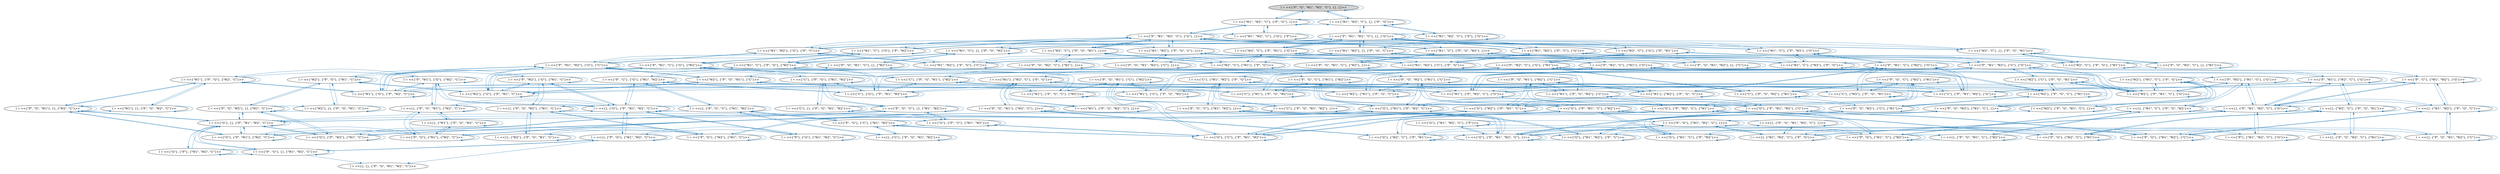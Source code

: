 strict digraph DiskGraph {
edge [colorscheme="paired12"]
nodesep=0.35;
subgraph cluster_graph {
color="white";
-5385626661336082781 [label="l = <<{\"F\", \"G\", \"W1\", \"W2\", \"C\"}, {}, {}>>",style = filled]
-5385626661336082781 -> -5385626661336082781 [label="",color="2",fontcolor="2"];
-5385626661336082781 -> -5385626661336082781 [label="",color="2",fontcolor="2"];
-5385626661336082781 -> -5385626661336082781 [label="",color="2",fontcolor="2"];
-5385626661336082781 -> -5385626661336082781 [label="",color="2",fontcolor="2"];
-5385626661336082781 -> -5385626661336082781 [label="",color="2",fontcolor="2"];
-5385626661336082781 -> -9152650889860519114 [label="",color="2",fontcolor="2"];
-9152650889860519114 [label="l = <<{\"W1\", \"W2\", \"C\"}, {\"F\", \"G\"}, {}>>"];
-9152650889860519114 -> -8034480350922305159 [label="",color="2",fontcolor="2"];
-8034480350922305159 [label="l = <<{\"F\", \"W1\", \"W2\", \"C\"}, {\"G\"}, {}>>"];
-5385626661336082781 -> 7153883400070142385 [label="",color="2",fontcolor="2"];
7153883400070142385 [label="l = <<{\"W1\", \"W2\", \"C\"}, {}, {\"F\", \"G\"}>>"];
-9152650889860519114 -> -5385626661336082781 [label="",color="2",fontcolor="2"];
-8034480350922305159 -> -8034480350922305159 [label="",color="2",fontcolor="2"];
-9152650889860519114 -> -9152650889860519114 [label="",color="2",fontcolor="2"];
7153883400070142385 -> -3858058749333642226 [label="",color="2",fontcolor="2"];
-3858058749333642226 [label="l = <<{\"F\", \"W1\", \"W2\", \"C\"}, {}, {\"G\"}>>"];
-9152650889860519114 -> -9152650889860519114 [label="",color="2",fontcolor="2"];
-8034480350922305159 -> -8034480350922305159 [label="",color="2",fontcolor="2"];
-9152650889860519114 -> -5184661374426285260 [label="",color="2",fontcolor="2"];
-5184661374426285260 [label="l = <<{\"W1\", \"W2\", \"C\"}, {\"G\"}, {\"F\"}>>"];
-8034480350922305159 -> -8034480350922305159 [label="",color="2",fontcolor="2"];
7153883400070142385 -> -5385626661336082781 [label="",color="2",fontcolor="2"];
-3858058749333642226 -> -3858058749333642226 [label="",color="2",fontcolor="2"];
-8034480350922305159 -> -8034480350922305159 [label="",color="2",fontcolor="2"];
-5184661374426285260 -> -8034480350922305159 [label="",color="2",fontcolor="2"];
7153883400070142385 -> 2787073777447622678 [label="",color="2",fontcolor="2"];
2787073777447622678 [label="l = <<{\"W1\", \"W2\", \"C\"}, {\"F\"}, {\"G\"}>>"];
-3858058749333642226 -> -3858058749333642226 [label="",color="2",fontcolor="2"];
-8034480350922305159 -> -9152650889860519114 [label="",color="2",fontcolor="2"];
-9152650889860519114 -> 7153883400070142385 [label="",color="2",fontcolor="2"];
-5184661374426285260 -> -9152650889860519114 [label="",color="2",fontcolor="2"];
-3858058749333642226 -> -3858058749333642226 [label="",color="2",fontcolor="2"];
7153883400070142385 -> -9152650889860519114 [label="",color="2",fontcolor="2"];
-8034480350922305159 -> -2342470767236070534 [label="",color="2",fontcolor="2"];
-2342470767236070534 [label="l = <<{\"W2\", \"C\"}, {\"F\", \"G\", \"W1\"}, {}>>"];
2787073777447622678 -> -3858058749333642226 [label="",color="2",fontcolor="2"];
-3858058749333642226 -> -3858058749333642226 [label="",color="2",fontcolor="2"];
7153883400070142385 -> 7153883400070142385 [label="",color="2",fontcolor="2"];
-3858058749333642226 -> 2787073777447622678 [label="",color="2",fontcolor="2"];
-5184661374426285260 -> -5184661374426285260 [label="",color="2",fontcolor="2"];
2787073777447622678 -> 2787073777447622678 [label="",color="2",fontcolor="2"];
7153883400070142385 -> 7153883400070142385 [label="",color="2",fontcolor="2"];
-8034480350922305159 -> -5555289906948296559 [label="",color="2",fontcolor="2"];
-5555289906948296559 [label="l = <<{\"W1\", \"C\"}, {\"F\", \"G\", \"W2\"}, {}>>"];
-3858058749333642226 -> 3355010881606583726 [label="",color="2",fontcolor="2"];
3355010881606583726 [label="l = <<{\"W2\", \"C\"}, {\"F\", \"W1\"}, {\"G\"}>>"];
-2342470767236070534 -> 4771034972416006624 [label="",color="2",fontcolor="2"];
4771034972416006624 [label="l = <<{\"F\", \"G\", \"W2\", \"C\"}, {\"W1\"}, {}>>"];
2787073777447622678 -> 7153883400070142385 [label="",color="2",fontcolor="2"];
-8034480350922305159 -> 7103004563748202894 [label="",color="2",fontcolor="2"];
7103004563748202894 [label="l = <<{\"W1\", \"W2\"}, {\"F\", \"G\", \"C\"}, {}>>"];
-2342470767236070534 -> -8034480350922305159 [label="",color="2",fontcolor="2"];
3355010881606583726 -> -559482310834767224 [label="",color="2",fontcolor="2"];
-559482310834767224 [label="l = <<{\"F\", \"W2\", \"C\"}, {\"W1\"}, {\"G\"}>>"];
-5555289906948296559 -> 1224186380817281229 [label="",color="2",fontcolor="2"];
1224186380817281229 [label="l = <<{\"F\", \"G\", \"W1\", \"C\"}, {\"W2\"}, {}>>"];
-3858058749333642226 -> -578593082519352648 [label="",color="2",fontcolor="2"];
-578593082519352648 [label="l = <<{\"W1\", \"C\"}, {\"F\", \"W2\"}, {\"G\"}>>"];
3355010881606583726 -> -3858058749333642226 [label="",color="2",fontcolor="2"];
7103004563748202894 -> -7684091751045156588 [label="",color="2",fontcolor="2"];
-7684091751045156588 [label="l = <<{\"F\", \"G\", \"W1\", \"W2\"}, {\"C\"}, {}>>"];
4771034972416006624 -> 4771034972416006624 [label="",color="2",fontcolor="2"];
-2342470767236070534 -> -2342470767236070534 [label="",color="2",fontcolor="2"];
-8034480350922305159 -> -5184661374426285260 [label="",color="2",fontcolor="2"];
-2342470767236070534 -> -2342470767236070534 [label="",color="2",fontcolor="2"];
7103004563748202894 -> -8034480350922305159 [label="",color="2",fontcolor="2"];
4771034972416006624 -> 4771034972416006624 [label="",color="2",fontcolor="2"];
-2342470767236070534 -> -2342470767236070534 [label="",color="2",fontcolor="2"];
-5555289906948296559 -> -8034480350922305159 [label="",color="2",fontcolor="2"];
3355010881606583726 -> 3355010881606583726 [label="",color="2",fontcolor="2"];
-5555289906948296559 -> -5555289906948296559 [label="",color="2",fontcolor="2"];
-3858058749333642226 -> 875239623493726515 [label="",color="2",fontcolor="2"];
875239623493726515 [label="l = <<{\"W1\", \"W2\"}, {\"F\", \"C\"}, {\"G\"}>>"];
-559482310834767224 -> -559482310834767224 [label="",color="2",fontcolor="2"];
-5555289906948296559 -> -5555289906948296559 [label="",color="2",fontcolor="2"];
-2342470767236070534 -> 7332782480367764936 [label="",color="2",fontcolor="2"];
7332782480367764936 [label="l = <<{\"W2\", \"C\"}, {\"W1\"}, {\"F\", \"G\"}>>"];
-5555289906948296559 -> -5555289906948296559 [label="",color="2",fontcolor="2"];
7103004563748202894 -> 7103004563748202894 [label="",color="2",fontcolor="2"];
4771034972416006624 -> 4771034972416006624 [label="",color="2",fontcolor="2"];
-2342470767236070534 -> -239753469836568831 [label="",color="2",fontcolor="2"];
-8034480350922305159 -> -239753469836568831 [label="",color="2",fontcolor="2"];
-239753469836568831 [label="l = <<{\"W2\", \"C\"}, {\"G\"}, {\"F\", \"W1\"}>>"];
-578593082519352648 -> -155900961709765561 [label="",color="2",fontcolor="2"];
-155900961709765561 [label="l = <<{\"F\", \"W1\", \"C\"}, {\"W2\"}, {\"G\"}>>"];
4771034972416006624 -> 4771034972416006624 [label="",color="2",fontcolor="2"];
7103004563748202894 -> 7103004563748202894 [label="",color="2",fontcolor="2"];
-578593082519352648 -> -3858058749333642226 [label="",color="2",fontcolor="2"];
-5555289906948296559 -> 8953868894603318561 [label="",color="2",fontcolor="2"];
8953868894603318561 [label="l = <<{\"W1\", \"C\"}, {\"W2\"}, {\"F\", \"G\"}>>"];
-3858058749333642226 -> 7153883400070142385 [label="",color="2",fontcolor="2"];
-559482310834767224 -> -559482310834767224 [label="",color="2",fontcolor="2"];
3355010881606583726 -> 3355010881606583726 [label="",color="2",fontcolor="2"];
-3858058749333642226 -> -3976039639783381083 [label="",color="2",fontcolor="2"];
-3976039639783381083 [label="l = <<{\"W2\", \"C\"}, {}, {\"F\", \"G\", \"W1\"}>>"];
-5555289906948296559 -> -6740179715773792794 [label="",color="2",fontcolor="2"];
-559482310834767224 -> -559482310834767224 [label="",color="2",fontcolor="2"];
-578593082519352648 -> -578593082519352648 [label="",color="2",fontcolor="2"];
7103004563748202894 -> 7103004563748202894 [label="",color="2",fontcolor="2"];
4771034972416006624 -> -2342470767236070534 [label="",color="2",fontcolor="2"];
1224186380817281229 -> 1224186380817281229 [label="",color="2",fontcolor="2"];
-8034480350922305159 -> -6740179715773792794 [label="",color="2",fontcolor="2"];
-6740179715773792794 [label="l = <<{\"W1\", \"C\"}, {\"G\"}, {\"F\", \"W2\"}>>"];
7103004563748202894 -> 8173691367044492606 [label="",color="2",fontcolor="2"];
8173691367044492606 [label="l = <<{\"W1\", \"W2\"}, {\"C\"}, {\"F\", \"G\"}>>"];
-578593082519352648 -> -578593082519352648 [label="",color="2",fontcolor="2"];
-559482310834767224 -> 3355010881606583726 [label="",color="2",fontcolor="2"];
-3858058749333642226 -> -7635731962712437438 [label="",color="2",fontcolor="2"];
-7635731962712437438 [label="l = <<{\"W1\", \"C\"}, {}, {\"F\", \"G\", \"W2\"}>>"];
3355010881606583726 -> 7332782480367764936 [label="",color="2",fontcolor="2"];
-578593082519352648 -> 8953868894603318561 [label="",color="2",fontcolor="2"];
-559482310834767224 -> 4240563716579511773 [label="",color="2",fontcolor="2"];
4240563716579511773 [label="l = <<{\"C\"}, {\"F\", \"W1\", \"W2\"}, {\"G\"}>>"];
7103004563748202894 -> -8812342332989011242 [label="",color="2",fontcolor="2"];
-3858058749333642226 -> 9101521858831299688 [label="",color="2",fontcolor="2"];
9101521858831299688 [label="l = <<{\"W1\", \"W2\"}, {}, {\"F\", \"G\", \"C\"}>>"];
-8034480350922305159 -> -8812342332989011242 [label="",color="2",fontcolor="2"];
-8812342332989011242 [label="l = <<{\"W1\", \"W2\"}, {\"G\"}, {\"F\", \"C\"}>>"];
1224186380817281229 -> 1224186380817281229 [label="",color="2",fontcolor="2"];
4771034972416006624 -> 7332782480367764936 [label="",color="2",fontcolor="2"];
-559482310834767224 -> -8417847268695658540 [label="",color="2",fontcolor="2"];
-8417847268695658540 [label="l = <<{\"W2\"}, {\"F\", \"W1\", \"C\"}, {\"G\"}>>"];
875239623493726515 -> 8240154058620237068 [label="",color="2",fontcolor="2"];
8240154058620237068 [label="l = <<{\"F\", \"W1\", \"W2\"}, {\"C\"}, {\"G\"}>>"];
-7684091751045156588 -> -7684091751045156588 [label="",color="2",fontcolor="2"];
-578593082519352648 -> -7635731962712437438 [label="",color="2",fontcolor="2"];
3355010881606583726 -> -3976039639783381083 [label="",color="2",fontcolor="2"];
875239623493726515 -> -3858058749333642226 [label="",color="2",fontcolor="2"];
-155900961709765561 -> -155900961709765561 [label="",color="2",fontcolor="2"];
-239753469836568831 -> -1206087676341443280 [label="",color="2",fontcolor="2"];
-1206087676341443280 [label="l = <<{\"F\", \"W2\", \"C\"}, {\"G\"}, {\"W1\"}>>"];
8953868894603318561 -> -155900961709765561 [label="",color="2",fontcolor="2"];
-559482310834767224 -> 7332782480367764936 [label="",color="2",fontcolor="2"];
-239753469836568831 -> -8034480350922305159 [label="",color="2",fontcolor="2"];
-7684091751045156588 -> -7684091751045156588 [label="",color="2",fontcolor="2"];
1224186380817281229 -> 1224186380817281229 [label="",color="2",fontcolor="2"];
7332782480367764936 -> -559482310834767224 [label="",color="2",fontcolor="2"];
-239753469836568831 -> 4174881884898990614 [label="",color="2",fontcolor="2"];
4174881884898990614 [label="l = <<{\"W2\", \"C\"}, {\"F\", \"G\"}, {\"W1\"}>>"];
-559482310834767224 -> -6605988434660670012 [label="",color="2",fontcolor="2"];
-6605988434660670012 [label="l = <<{\"C\"}, {\"W1\"}, {\"F\", \"G\", \"W2\"}>>"];
-155900961709765561 -> -155900961709765561 [label="",color="2",fontcolor="2"];
875239623493726515 -> 875239623493726515 [label="",color="2",fontcolor="2"];
-155900961709765561 -> -155900961709765561 [label="",color="2",fontcolor="2"];
-559482310834767224 -> 4584139724147897647 [label="",color="2",fontcolor="2"];
4584139724147897647 [label="l = <<{\"W2\"}, {\"W1\"}, {\"F\", \"G\", \"C\"}>>"];
-239753469836568831 -> -2342470767236070534 [label="",color="2",fontcolor="2"];
1224186380817281229 -> 1224186380817281229 [label="",color="2",fontcolor="2"];
7332782480367764936 -> 4771034972416006624 [label="",color="2",fontcolor="2"];
7332782480367764936 -> 3355010881606583726 [label="",color="2",fontcolor="2"];
7332782480367764936 -> -2342470767236070534 [label="",color="2",fontcolor="2"];
-7684091751045156588 -> -7684091751045156588 [label="",color="2",fontcolor="2"];
8953868894603318561 -> 1224186380817281229 [label="",color="2",fontcolor="2"];
-7684091751045156588 -> -7684091751045156588 [label="",color="2",fontcolor="2"];
7332782480367764936 -> 7332782480367764936 [label="",color="2",fontcolor="2"];
1224186380817281229 -> -5555289906948296559 [label="",color="2",fontcolor="2"];
7332782480367764936 -> 7332782480367764936 [label="",color="2",fontcolor="2"];
-3976039639783381083 -> 3330290320267575816 [label="",color="2",fontcolor="2"];
3330290320267575816 [label="l = <<{\"F\", \"G\", \"W2\", \"C\"}, {}, {\"W1\"}>>"];
-6740179715773792794 -> 7855491085927151118 [label="",color="2",fontcolor="2"];
7855491085927151118 [label="l = <<{\"F\", \"W1\", \"C\"}, {\"G\"}, {\"W2\"}>>"];
-3976039639783381083 -> -3858058749333642226 [label="",color="2",fontcolor="2"];
-6740179715773792794 -> -8034480350922305159 [label="",color="2",fontcolor="2"];
-3976039639783381083 -> 4174881884898990614 [label="",color="2",fontcolor="2"];
1224186380817281229 -> 8953868894603318561 [label="",color="2",fontcolor="2"];
8173691367044492606 -> 8240154058620237068 [label="",color="2",fontcolor="2"];
-239753469836568831 -> -239753469836568831 [label="",color="2",fontcolor="2"];
-155900961709765561 -> -578593082519352648 [label="",color="2",fontcolor="2"];
875239623493726515 -> 875239623493726515 [label="",color="2",fontcolor="2"];
-239753469836568831 -> -239753469836568831 [label="",color="2",fontcolor="2"];
8173691367044492606 -> -7684091751045156588 [label="",color="2",fontcolor="2"];
-3976039639783381083 -> 3355010881606583726 [label="",color="2",fontcolor="2"];
-7684091751045156588 -> 7103004563748202894 [label="",color="2",fontcolor="2"];
8173691367044492606 -> 875239623493726515 [label="",color="2",fontcolor="2"];
-7635731962712437438 -> 5745731263190086185 [label="",color="2",fontcolor="2"];
5745731263190086185 [label="l = <<{\"F\", \"G\", \"W1\", \"C\"}, {}, {\"W2\"}>>"];
8953868894603318561 -> -578593082519352648 [label="",color="2",fontcolor="2"];
-7684091751045156588 -> 8173691367044492606 [label="",color="2",fontcolor="2"];
8173691367044492606 -> 7103004563748202894 [label="",color="2",fontcolor="2"];
-3976039639783381083 -> -3976039639783381083 [label="",color="2",fontcolor="2"];
-155900961709765561 -> 4240563716579511773 [label="",color="2",fontcolor="2"];
-6740179715773792794 -> 7433758306736615665 [label="",color="2",fontcolor="2"];
7433758306736615665 [label="l = <<{\"W1\", \"C\"}, {\"F\", \"G\"}, {\"W2\"}>>"];
875239623493726515 -> 8173691367044492606 [label="",color="2",fontcolor="2"];
-155900961709765561 -> -7877919434153623747 [label="",color="2",fontcolor="2"];
-7877919434153623747 [label="l = <<{\"W1\"}, {\"F\", \"W2\", \"C\"}, {\"G\"}>>"];
8173691367044492606 -> 8173691367044492606 [label="",color="2",fontcolor="2"];
-155900961709765561 -> 8953868894603318561 [label="",color="2",fontcolor="2"];
8173691367044492606 -> 8173691367044492606 [label="",color="2",fontcolor="2"];
-3976039639783381083 -> -3976039639783381083 [label="",color="2",fontcolor="2"];
-7635731962712437438 -> -3858058749333642226 [label="",color="2",fontcolor="2"];
8953868894603318561 -> -5555289906948296559 [label="",color="2",fontcolor="2"];
-3976039639783381083 -> -3976039639783381083 [label="",color="2",fontcolor="2"];
8953868894603318561 -> 8953868894603318561 [label="",color="2",fontcolor="2"];
-8812342332989011242 -> 4630602190236776618 [label="",color="2",fontcolor="2"];
4630602190236776618 [label="l = <<{\"F\", \"W1\", \"W2\"}, {\"G\"}, {\"C\"}>>"];
4240563716579511773 -> 5554153473971208971 [label="",color="2",fontcolor="2"];
5554153473971208971 [label="l = <<{\"F\", \"C\"}, {\"W1\", \"W2\"}, {\"G\"}>>"];
-155900961709765561 -> 4726128231550842797 [label="",color="2",fontcolor="2"];
4726128231550842797 [label="l = <<{\"C\"}, {\"W2\"}, {\"F\", \"G\", \"W1\"}>>"];
-6740179715773792794 -> -5555289906948296559 [label="",color="2",fontcolor="2"];
875239623493726515 -> 9101521858831299688 [label="",color="2",fontcolor="2"];
9101521858831299688 -> 7524434338176870398 [label="",color="2",fontcolor="2"];
7524434338176870398 [label="l = <<{\"F\", \"G\", \"W1\", \"W2\"}, {}, {\"C\"}>>"];
8240154058620237068 -> 8240154058620237068 [label="",color="2",fontcolor="2"];
-155900961709765561 -> 4943212251459157883 [label="",color="2",fontcolor="2"];
4943212251459157883 [label="l = <<{\"W1\"}, {\"W2\"}, {\"F\", \"G\", \"C\"}>>"];
-6740179715773792794 -> -6740179715773792794 [label="",color="2",fontcolor="2"];
4240563716579511773 -> -155900961709765561 [label="",color="2",fontcolor="2"];
-8812342332989011242 -> -8034480350922305159 [label="",color="2",fontcolor="2"];
8953868894603318561 -> 8953868894603318561 [label="",color="2",fontcolor="2"];
9101521858831299688 -> -3858058749333642226 [label="",color="2",fontcolor="2"];
-7635731962712437438 -> 7433758306736615665 [label="",color="2",fontcolor="2"];
-6740179715773792794 -> -6740179715773792794 [label="",color="2",fontcolor="2"];
8240154058620237068 -> 8240154058620237068 [label="",color="2",fontcolor="2"];
4240563716579511773 -> -559482310834767224 [label="",color="2",fontcolor="2"];
-8812342332989011242 -> 4484641374633245845 [label="",color="2",fontcolor="2"];
4484641374633245845 [label="l = <<{\"W1\", \"W2\"}, {\"F\", \"G\"}, {\"C\"}>>"];
-1206087676341443280 -> -1206087676341443280 [label="",color="2",fontcolor="2"];
-7635731962712437438 -> -578593082519352648 [label="",color="2",fontcolor="2"];
-8417847268695658540 -> -3323256711627629393 [label="",color="2",fontcolor="2"];
-3323256711627629393 [label="l = <<{\"F\", \"W2\"}, {\"W1\", \"C\"}, {\"G\"}>>"];
8240154058620237068 -> 8240154058620237068 [label="",color="2",fontcolor="2"];
4240563716579511773 -> 4240563716579511773 [label="",color="2",fontcolor="2"];
-1206087676341443280 -> -1206087676341443280 [label="",color="2",fontcolor="2"];
9101521858831299688 -> 4484641374633245845 [label="",color="2",fontcolor="2"];
-6605988434660670012 -> 7584784621052672595 [label="",color="2",fontcolor="2"];
7584784621052672595 [label="l = <<{\"F\", \"G\", \"C\"}, {\"W1\"}, {\"W2\"}>>"];
-8812342332989011242 -> 7103004563748202894 [label="",color="2",fontcolor="2"];
-8417847268695658540 -> 8240154058620237068 [label="",color="2",fontcolor="2"];
-7635731962712437438 -> -7635731962712437438 [label="",color="2",fontcolor="2"];
9101521858831299688 -> 875239623493726515 [label="",color="2",fontcolor="2"];
4240563716579511773 -> 4240563716579511773 [label="",color="2",fontcolor="2"];
-8812342332989011242 -> -8812342332989011242 [label="",color="2",fontcolor="2"];
-1206087676341443280 -> -1206087676341443280 [label="",color="2",fontcolor="2"];
9101521858831299688 -> 9101521858831299688 [label="",color="2",fontcolor="2"];
-7635731962712437438 -> -7635731962712437438 [label="",color="2",fontcolor="2"];
-8812342332989011242 -> -8812342332989011242 [label="",color="2",fontcolor="2"];
-8417847268695658540 -> -559482310834767224 [label="",color="2",fontcolor="2"];
9101521858831299688 -> 9101521858831299688 [label="",color="2",fontcolor="2"];
-7635731962712437438 -> -7635731962712437438 [label="",color="2",fontcolor="2"];
-8417847268695658540 -> -8417847268695658540 [label="",color="2",fontcolor="2"];
9101521858831299688 -> 9101521858831299688 [label="",color="2",fontcolor="2"];
4174881884898990614 -> -1206087676341443280 [label="",color="2",fontcolor="2"];
4174881884898990614 -> 3330290320267575816 [label="",color="2",fontcolor="2"];
8240154058620237068 -> 875239623493726515 [label="",color="2",fontcolor="2"];
4174881884898990614 -> 4174881884898990614 [label="",color="2",fontcolor="2"];
-8417847268695658540 -> -8417847268695658540 [label="",color="2",fontcolor="2"];
4584139724147897647 -> -6555997172841866765 [label="",color="2",fontcolor="2"];
-6555997172841866765 [label="l = <<{\"F\", \"G\", \"W2\"}, {\"W1\"}, {\"C\"}>>"];
-1206087676341443280 -> 4174881884898990614 [label="",color="2",fontcolor="2"];
4240563716579511773 -> 4240563716579511773 [label="",color="2",fontcolor="2"];
-6605988434660670012 -> -559482310834767224 [label="",color="2",fontcolor="2"];
4584139724147897647 -> -559482310834767224 [label="",color="2",fontcolor="2"];
4174881884898990614 -> 4174881884898990614 [label="",color="2",fontcolor="2"];
-8417847268695658540 -> -8417847268695658540 [label="",color="2",fontcolor="2"];
8240154058620237068 -> -8417847268695658540 [label="",color="2",fontcolor="2"];
3330290320267575816 -> 3330290320267575816 [label="",color="2",fontcolor="2"];
-8417847268695658540 -> -2238583724808642217 [label="",color="2",fontcolor="2"];
-2238583724808642217 [label="l = <<{\"W2\"}, {\"W1\", \"C\"}, {\"F\", \"G\"}>>"];
4174881884898990614 -> -239753469836568831 [label="",color="2",fontcolor="2"];
-1206087676341443280 -> -5702592516604720583 [label="",color="2",fontcolor="2"];
-5702592516604720583 [label="l = <<{\"C\"}, {\"F\", \"G\", \"W2\"}, {\"W1\"}>>"];
4240563716579511773 -> 5512679729051203947 [label="",color="2",fontcolor="2"];
5512679729051203947 [label="l = <<{\"C\"}, {\"W1\", \"W2\"}, {\"F\", \"G\"}>>"];
-8417847268695658540 -> 5517403372621430446 [label="",color="2",fontcolor="2"];
5517403372621430446 [label="l = <<{\"W2\"}, {\"C\"}, {\"F\", \"G\", \"W1\"}>>"];
3330290320267575816 -> 3330290320267575816 [label="",color="2",fontcolor="2"];
-1206087676341443280 -> -4277597048352139064 [label="",color="2",fontcolor="2"];
-4277597048352139064 [label="l = <<{\"W2\"}, {\"F\", \"G\", \"C\"}, {\"W1\"}>>"];
4174881884898990614 -> -3976039639783381083 [label="",color="2",fontcolor="2"];
4584139724147897647 -> -5389025460340433008 [label="",color="2",fontcolor="2"];
-5389025460340433008 [label="l = <<{\"W2\"}, {\"F\", \"G\", \"W1\"}, {\"C\"}>>"];
-6605988434660670012 -> -7344432083062968207 [label="",color="2",fontcolor="2"];
-7344432083062968207 [label="l = <<{\"C\"}, {\"F\", \"G\", \"W1\"}, {\"W2\"}>>"];
8240154058620237068 -> -7877919434153623747 [label="",color="2",fontcolor="2"];
7855491085927151118 -> 7855491085927151118 [label="",color="2",fontcolor="2"];
-1206087676341443280 -> -239753469836568831 [label="",color="2",fontcolor="2"];
-8417847268695658540 -> 4584139724147897647 [label="",color="2",fontcolor="2"];
3330290320267575816 -> 3330290320267575816 [label="",color="2",fontcolor="2"];
7855491085927151118 -> 7855491085927151118 [label="",color="2",fontcolor="2"];
4240563716579511773 -> 4726128231550842797 [label="",color="2",fontcolor="2"];
8240154058620237068 -> 8173691367044492606 [label="",color="2",fontcolor="2"];
4584139724147897647 -> -8417847268695658540 [label="",color="2",fontcolor="2"];
-1206087676341443280 -> 1550508339576448620 [label="",color="2",fontcolor="2"];
1550508339576448620 [label="l = <<{\"C\"}, {\"G\"}, {\"F\", \"W1\", \"W2\"}>>"];
8240154058620237068 -> 5517403372621430446 [label="",color="2",fontcolor="2"];
4584139724147897647 -> 4584139724147897647 [label="",color="2",fontcolor="2"];
-6605988434660670012 -> 4240563716579511773 [label="",color="2",fontcolor="2"];
4240563716579511773 -> -6605988434660670012 [label="",color="2",fontcolor="2"];
7855491085927151118 -> 7855491085927151118 [label="",color="2",fontcolor="2"];
5745731263190086185 -> 5745731263190086185 [label="",color="2",fontcolor="2"];
3330290320267575816 -> 3330290320267575816 [label="",color="2",fontcolor="2"];
4584139724147897647 -> 4584139724147897647 [label="",color="2",fontcolor="2"];
8240154058620237068 -> 1318404729031578697 [label="",color="2",fontcolor="2"];
1318404729031578697 [label="l = <<{\"W1\"}, {\"C\"}, {\"F\", \"G\", \"W2\"}>>"];
4584139724147897647 -> 4584139724147897647 [label="",color="2",fontcolor="2"];
3330290320267575816 -> 4174881884898990614 [label="",color="2",fontcolor="2"];
-1206087676341443280 -> -5011019637033498710 [label="",color="2",fontcolor="2"];
-5011019637033498710 [label="l = <<{\"W2\"}, {\"G\"}, {\"F\", \"W1\", \"C\"}>>"];
5745731263190086185 -> 5745731263190086185 [label="",color="2",fontcolor="2"];
-7877919434153623747 -> 1512607206282016159 [label="",color="2",fontcolor="2"];
1512607206282016159 [label="l = <<{\"F\", \"W1\"}, {\"W2\", \"C\"}, {\"G\"}>>"];
4630602190236776618 -> 4630602190236776618 [label="",color="2",fontcolor="2"];
-6605988434660670012 -> -6605988434660670012 [label="",color="2",fontcolor="2"];
7855491085927151118 -> 7433758306736615665 [label="",color="2",fontcolor="2"];
7433758306736615665 -> 7855491085927151118 [label="",color="2",fontcolor="2"];
-6605988434660670012 -> -6605988434660670012 [label="",color="2",fontcolor="2"];
4630602190236776618 -> 4630602190236776618 [label="",color="2",fontcolor="2"];
3330290320267575816 -> -3976039639783381083 [label="",color="2",fontcolor="2"];
-7877919434153623747 -> 8240154058620237068 [label="",color="2",fontcolor="2"];
5554153473971208971 -> 5554153473971208971 [label="",color="2",fontcolor="2"];
5745731263190086185 -> 5745731263190086185 [label="",color="2",fontcolor="2"];
7433758306736615665 -> 5745731263190086185 [label="",color="2",fontcolor="2"];
-6605988434660670012 -> -6605988434660670012 [label="",color="2",fontcolor="2"];
7855491085927151118 -> -7344432083062968207 [label="",color="2",fontcolor="2"];
4630602190236776618 -> 4630602190236776618 [label="",color="2",fontcolor="2"];
5745731263190086185 -> 5745731263190086185 [label="",color="2",fontcolor="2"];
4726128231550842797 -> 4867712602073301019 [label="",color="2",fontcolor="2"];
4867712602073301019 [label="l = <<{\"F\", \"G\", \"C\"}, {\"W2\"}, {\"W1\"}>>"];
5554153473971208971 -> 5554153473971208971 [label="",color="2",fontcolor="2"];
7524434338176870398 -> 7524434338176870398 [label="",color="2",fontcolor="2"];
-7877919434153623747 -> -155900961709765561 [label="",color="2",fontcolor="2"];
7855491085927151118 -> -7315878676639436241 [label="",color="2",fontcolor="2"];
-7315878676639436241 [label="l = <<{\"W1\"}, {\"F\", \"G\", \"C\"}, {\"W2\"}>>"];
4630602190236776618 -> 4484641374633245845 [label="",color="2",fontcolor="2"];
7433758306736615665 -> 7433758306736615665 [label="",color="2",fontcolor="2"];
7524434338176870398 -> 7524434338176870398 [label="",color="2",fontcolor="2"];
5745731263190086185 -> 7433758306736615665 [label="",color="2",fontcolor="2"];
5554153473971208971 -> 4240563716579511773 [label="",color="2",fontcolor="2"];
4726128231550842797 -> -155900961709765561 [label="",color="2",fontcolor="2"];
7855491085927151118 -> -6740179715773792794 [label="",color="2",fontcolor="2"];
5554153473971208971 -> 4566092703810709589 [label="",color="2",fontcolor="2"];
4566092703810709589 [label="l = <<{}, {\"F\", \"W1\", \"W2\", \"C\"}, {\"G\"}>>"];
4630602190236776618 -> -5389025460340433008 [label="",color="2",fontcolor="2"];
-7877919434153623747 -> -7877919434153623747 [label="",color="2",fontcolor="2"];
7855491085927151118 -> 1550508339576448620 [label="",color="2",fontcolor="2"];
7524434338176870398 -> 7524434338176870398 [label="",color="2",fontcolor="2"];
7433758306736615665 -> 7433758306736615665 [label="",color="2",fontcolor="2"];
7855491085927151118 -> -7663714354438170013 [label="",color="2",fontcolor="2"];
-7663714354438170013 [label="l = <<{\"W1\"}, {\"G\"}, {\"F\", \"W2\", \"C\"}>>"];
7524434338176870398 -> 7524434338176870398 [label="",color="2",fontcolor="2"];
5745731263190086185 -> -7635731962712437438 [label="",color="2",fontcolor="2"];
7433758306736615665 -> -6740179715773792794 [label="",color="2",fontcolor="2"];
4484641374633245845 -> 4630602190236776618 [label="",color="2",fontcolor="2"];
7433758306736615665 -> -7635731962712437438 [label="",color="2",fontcolor="2"];
5554153473971208971 -> 5512679729051203947 [label="",color="2",fontcolor="2"];
-3323256711627629393 -> -3323256711627629393 [label="",color="2",fontcolor="2"];
-7877919434153623747 -> -7877919434153623747 [label="",color="2",fontcolor="2"];
-3323256711627629393 -> -3323256711627629393 [label="",color="2",fontcolor="2"];
4630602190236776618 -> 7800619187441488006 [label="",color="2",fontcolor="2"];
7800619187441488006 [label="l = <<{\"W1\"}, {\"F\", \"G\", \"W2\"}, {\"C\"}>>"];
4726128231550842797 -> -5702592516604720583 [label="",color="2",fontcolor="2"];
-7877919434153623747 -> -7877919434153623747 [label="",color="2",fontcolor="2"];
5554153473971208971 -> -7187364498622163542 [label="",color="2",fontcolor="2"];
-7187364498622163542 [label="l = <<{}, {\"W1\", \"W2\"}, {\"F\", \"G\", \"C\"}>>"];
-3323256711627629393 -> -8417847268695658540 [label="",color="2",fontcolor="2"];
4630602190236776618 -> -8812342332989011242 [label="",color="2",fontcolor="2"];
4484641374633245845 -> 7524434338176870398 [label="",color="2",fontcolor="2"];
4943212251459157883 -> 4837474050824571939 [label="",color="2",fontcolor="2"];
4837474050824571939 [label="l = <<{\"F\", \"G\", \"W1\"}, {\"W2\"}, {\"C\"}>>"];
7524434338176870398 -> 4484641374633245845 [label="",color="2",fontcolor="2"];
4630602190236776618 -> -5011019637033498710 [label="",color="2",fontcolor="2"];
-3323256711627629393 -> 4566092703810709589 [label="",color="2",fontcolor="2"];
7584784621052672595 -> 7584784621052672595 [label="",color="2",fontcolor="2"];
4630602190236776618 -> -7663714354438170013 [label="",color="2",fontcolor="2"];
-3323256711627629393 -> -2238583724808642217 [label="",color="2",fontcolor="2"];
7584784621052672595 -> 7584784621052672595 [label="",color="2",fontcolor="2"];
4726128231550842797 -> 4240563716579511773 [label="",color="2",fontcolor="2"];
-7877919434153623747 -> -7212232886650655997 [label="",color="2",fontcolor="2"];
-7212232886650655997 [label="l = <<{\"W1\"}, {\"W2\", \"C\"}, {\"F\", \"G\"}>>"];
-3323256711627629393 -> -3849626234244497768 [label="",color="2",fontcolor="2"];
-3849626234244497768 [label="l = <<{}, {\"W1\", \"C\"}, {\"F\", \"G\", \"W2\"}>>"];
-6555997172841866765 -> -6555997172841866765 [label="",color="2",fontcolor="2"];
4726128231550842797 -> 4726128231550842797 [label="",color="2",fontcolor="2"];
7524434338176870398 -> 9101521858831299688 [label="",color="2",fontcolor="2"];
7584784621052672595 -> 7584784621052672595 [label="",color="2",fontcolor="2"];
4943212251459157883 -> -155900961709765561 [label="",color="2",fontcolor="2"];
4726128231550842797 -> 4726128231550842797 [label="",color="2",fontcolor="2"];
4484641374633245845 -> 4484641374633245845 [label="",color="2",fontcolor="2"];
-6555997172841866765 -> -6555997172841866765 [label="",color="2",fontcolor="2"];
4726128231550842797 -> 4726128231550842797 [label="",color="2",fontcolor="2"];
-2238583724808642217 -> -3323256711627629393 [label="",color="2",fontcolor="2"];
-7877919434153623747 -> 1318404729031578697 [label="",color="2",fontcolor="2"];
7584784621052672595 -> -7344432083062968207 [label="",color="2",fontcolor="2"];
4484641374633245845 -> 4484641374633245845 [label="",color="2",fontcolor="2"];
-6555997172841866765 -> -6555997172841866765 [label="",color="2",fontcolor="2"];
7584784621052672595 -> 6019912460531079167 [label="",color="2",fontcolor="2"];
6019912460531079167 [label="l = <<{\"G\"}, {\"F\", \"W1\", \"C\"}, {\"W2\"}>>"];
5512679729051203947 -> 5554153473971208971 [label="",color="2",fontcolor="2"];
-6555997172841866765 -> -5389025460340433008 [label="",color="2",fontcolor="2"];
-7877919434153623747 -> 4943212251459157883 [label="",color="2",fontcolor="2"];
-6555997172841866765 -> -6506966212803431082 [label="",color="2",fontcolor="2"];
-6506966212803431082 [label="l = <<{\"G\"}, {\"F\", \"W1\", \"W2\"}, {\"C\"}>>"];
4943212251459157883 -> 7800619187441488006 [label="",color="2",fontcolor="2"];
-2238583724808642217 -> 1815327879122973057 [label="",color="2",fontcolor="2"];
1815327879122973057 [label="l = <<{\"F\", \"G\", \"W2\"}, {\"W1\", \"C\"}, {}>>"];
5512679729051203947 -> 5979095794366272762 [label="",color="2",fontcolor="2"];
5979095794366272762 [label="l = <<{\"F\", \"G\", \"C\"}, {\"W1\", \"W2\"}, {}>>"];
-5702592516604720583 -> 4867712602073301019 [label="",color="2",fontcolor="2"];
4484641374633245845 -> -8812342332989011242 [label="",color="2",fontcolor="2"];
4943212251459157883 -> -7877919434153623747 [label="",color="2",fontcolor="2"];
7584784621052672595 -> -6605988434660670012 [label="",color="2",fontcolor="2"];
-5702592516604720583 -> -1206087676341443280 [label="",color="2",fontcolor="2"];
5517403372621430446 -> -3129770229901369685 [label="",color="2",fontcolor="2"];
-3129770229901369685 [label="l = <<{\"F\", \"G\", \"W2\"}, {\"C\"}, {\"W1\"}>>"];
-2238583724808642217 -> -8417847268695658540 [label="",color="2",fontcolor="2"];
-5702592516604720583 -> -5702592516604720583 [label="",color="2",fontcolor="2"];
5512679729051203947 -> 4240563716579511773 [label="",color="2",fontcolor="2"];
4943212251459157883 -> 4943212251459157883 [label="",color="2",fontcolor="2"];
7584784621052672595 -> -1555813169759040658 [label="",color="2",fontcolor="2"];
-1555813169759040658 [label="l = <<{\"G\"}, {\"W1\"}, {\"F\", \"W2\", \"C\"}>>"];
4484641374633245845 -> 9101521858831299688 [label="",color="2",fontcolor="2"];
-6555997172841866765 -> 4584139724147897647 [label="",color="2",fontcolor="2"];
4943212251459157883 -> 4943212251459157883 [label="",color="2",fontcolor="2"];
5512679729051203947 -> -5132089723057770250 [label="",color="2",fontcolor="2"];
-5132089723057770250 [label="l = <<{\"C\"}, {\"F\", \"G\", \"W1\", \"W2\"}, {}>>"];
-5702592516604720583 -> -5702592516604720583 [label="",color="2",fontcolor="2"];
5517403372621430446 -> 8240154058620237068 [label="",color="2",fontcolor="2"];
-2238583724808642217 -> 5472300139796141316 [label="",color="2",fontcolor="2"];
5472300139796141316 [label="l = <<{\"W2\"}, {\"F\", \"G\", \"W1\", \"C\"}, {}>>"];
-6555997172841866765 -> -1555813169759040658 [label="",color="2",fontcolor="2"];
4943212251459157883 -> 4943212251459157883 [label="",color="2",fontcolor="2"];
-4277597048352139064 -> -3129770229901369685 [label="",color="2",fontcolor="2"];
-5702592516604720583 -> -5702592516604720583 [label="",color="2",fontcolor="2"];
-5389025460340433008 -> -6555997172841866765 [label="",color="2",fontcolor="2"];
1550508339576448620 -> -4437331288402366753 [label="",color="2",fontcolor="2"];
-4437331288402366753 [label="l = <<{\"F\", \"C\"}, {\"G\"}, {\"W1\", \"W2\"}>>"];
5512679729051203947 -> 5512679729051203947 [label="",color="2",fontcolor="2"];
-2238583724808642217 -> -2238583724808642217 [label="",color="2",fontcolor="2"];
5517403372621430446 -> -4277597048352139064 [label="",color="2",fontcolor="2"];
-5389025460340433008 -> 4630602190236776618 [label="",color="2",fontcolor="2"];
-4277597048352139064 -> -1206087676341443280 [label="",color="2",fontcolor="2"];
-7344432083062968207 -> 7584784621052672595 [label="",color="2",fontcolor="2"];
5512679729051203947 -> 5512679729051203947 [label="",color="2",fontcolor="2"];
-2238583724808642217 -> -2238583724808642217 [label="",color="2",fontcolor="2"];
5517403372621430446 -> -8417847268695658540 [label="",color="2",fontcolor="2"];
1550508339576448620 -> 7855491085927151118 [label="",color="2",fontcolor="2"];
-7344432083062968207 -> 7855491085927151118 [label="",color="2",fontcolor="2"];
-5389025460340433008 -> -5389025460340433008 [label="",color="2",fontcolor="2"];
-5702592516604720583 -> 4726128231550842797 [label="",color="2",fontcolor="2"];
-4277597048352139064 -> -4277597048352139064 [label="",color="2",fontcolor="2"];
1550508339576448620 -> -1206087676341443280 [label="",color="2",fontcolor="2"];
-7344432083062968207 -> -7344432083062968207 [label="",color="2",fontcolor="2"];
-5702592516604720583 -> 1550508339576448620 [label="",color="2",fontcolor="2"];
-5389025460340433008 -> -5389025460340433008 [label="",color="2",fontcolor="2"];
1318404729031578697 -> -5396522037754237302 [label="",color="2",fontcolor="2"];
-5396522037754237302 [label="l = <<{\"F\", \"G\", \"W1\"}, {\"C\"}, {\"W2\"}>>"];
-7344432083062968207 -> -7344432083062968207 [label="",color="2",fontcolor="2"];
1512607206282016159 -> 1512607206282016159 [label="",color="2",fontcolor="2"];
-5011019637033498710 -> -5108915547074198627 [label="",color="2",fontcolor="2"];
-5108915547074198627 [label="l = <<{\"F\", \"W2\"}, {\"G\"}, {\"W1\", \"C\"}>>"];
5517403372621430446 -> 5517403372621430446 [label="",color="2",fontcolor="2"];
-5389025460340433008 -> -5389025460340433008 [label="",color="2",fontcolor="2"];
1512607206282016159 -> 1512607206282016159 [label="",color="2",fontcolor="2"];
-7344432083062968207 -> -7344432083062968207 [label="",color="2",fontcolor="2"];
5517403372621430446 -> 5517403372621430446 [label="",color="2",fontcolor="2"];
1512607206282016159 -> -7877919434153623747 [label="",color="2",fontcolor="2"];
1550508339576448620 -> -4715909294802259640 [label="",color="2",fontcolor="2"];
-4715909294802259640 [label="l = <<{\"C\"}, {\"F\", \"G\"}, {\"W1\", \"W2\"}>>"];
5517403372621430446 -> 5517403372621430446 [label="",color="2",fontcolor="2"];
-4277597048352139064 -> -4277597048352139064 [label="",color="2",fontcolor="2"];
-7344432083062968207 -> -6605988434660670012 [label="",color="2",fontcolor="2"];
1512607206282016159 -> 4566092703810709589 [label="",color="2",fontcolor="2"];
-5011019637033498710 -> 4630602190236776618 [label="",color="2",fontcolor="2"];
-4277597048352139064 -> -4277597048352139064 [label="",color="2",fontcolor="2"];
-5389025460340433008 -> 4584139724147897647 [label="",color="2",fontcolor="2"];
1318404729031578697 -> 8240154058620237068 [label="",color="2",fontcolor="2"];
-7344432083062968207 -> 1550508339576448620 [label="",color="2",fontcolor="2"];
1550508339576448620 -> -7344432083062968207 [label="",color="2",fontcolor="2"];
-5011019637033498710 -> -1206087676341443280 [label="",color="2",fontcolor="2"];
-5389025460340433008 -> -5011019637033498710 [label="",color="2",fontcolor="2"];
4867712602073301019 -> 4867712602073301019 [label="",color="2",fontcolor="2"];
-5011019637033498710 -> -6758693316902620048 [label="",color="2",fontcolor="2"];
-6758693316902620048 [label="l = <<{\"W2\"}, {\"F\", \"G\"}, {\"W1\", \"C\"}>>"];
-7315878676639436241 -> -5396522037754237302 [label="",color="2",fontcolor="2"];
1550508339576448620 -> -5702592516604720583 [label="",color="2",fontcolor="2"];
1512607206282016159 -> -7212232886650655997 [label="",color="2",fontcolor="2"];
4867712602073301019 -> 4867712602073301019 [label="",color="2",fontcolor="2"];
-7315878676639436241 -> 7855491085927151118 [label="",color="2",fontcolor="2"];
1550508339576448620 -> 1550508339576448620 [label="",color="2",fontcolor="2"];
1512607206282016159 -> 6187557434521778593 [label="",color="2",fontcolor="2"];
6187557434521778593 [label="l = <<{}, {\"W2\", \"C\"}, {\"F\", \"G\", \"W1\"}>>"];
1550508339576448620 -> 1550508339576448620 [label="",color="2",fontcolor="2"];
4566092703810709589 -> -7149385076242430635 [label="",color="2",fontcolor="2"];
-7149385076242430635 [label="l = <<{\"F\"}, {\"W1\", \"W2\", \"C\"}, {\"G\"}>>"];
1318404729031578697 -> -7315878676639436241 [label="",color="2",fontcolor="2"];
-7663714354438170013 -> 5355986304581724045 [label="",color="2",fontcolor="2"];
5355986304581724045 [label="l = <<{\"F\", \"W1\"}, {\"G\"}, {\"W2\", \"C\"}>>"];
-4277597048352139064 -> 5517403372621430446 [label="",color="2",fontcolor="2"];
1550508339576448620 -> 1550508339576448620 [label="",color="2",fontcolor="2"];
-7315878676639436241 -> -7315878676639436241 [label="",color="2",fontcolor="2"];
-5011019637033498710 -> -5389025460340433008 [label="",color="2",fontcolor="2"];
4566092703810709589 -> 1512607206282016159 [label="",color="2",fontcolor="2"];
4867712602073301019 -> 4867712602073301019 [label="",color="2",fontcolor="2"];
1318404729031578697 -> -7877919434153623747 [label="",color="2",fontcolor="2"];
-4277597048352139064 -> -5011019637033498710 [label="",color="2",fontcolor="2"];
-5011019637033498710 -> -4277597048352139064 [label="",color="2",fontcolor="2"];
4566092703810709589 -> -3323256711627629393 [label="",color="2",fontcolor="2"];
-7663714354438170013 -> 4630602190236776618 [label="",color="2",fontcolor="2"];
7800619187441488006 -> 4837474050824571939 [label="",color="2",fontcolor="2"];
-7315878676639436241 -> -7315878676639436241 [label="",color="2",fontcolor="2"];
1318404729031578697 -> 1318404729031578697 [label="",color="2",fontcolor="2"];
4566092703810709589 -> 5554153473971208971 [label="",color="2",fontcolor="2"];
4867712602073301019 -> -5702592516604720583 [label="",color="2",fontcolor="2"];
-5011019637033498710 -> -5011019637033498710 [label="",color="2",fontcolor="2"];
-7663714354438170013 -> 7855491085927151118 [label="",color="2",fontcolor="2"];
7800619187441488006 -> 4630602190236776618 [label="",color="2",fontcolor="2"];
-7315878676639436241 -> -7315878676639436241 [label="",color="2",fontcolor="2"];
-7187364498622163542 -> 5037246376846801515 [label="",color="2",fontcolor="2"];
5037246376846801515 [label="l = <<{\"F\", \"G\"}, {\"W1\", \"W2\"}, {\"C\"}>>"];
-7315878676639436241 -> 1318404729031578697 [label="",color="2",fontcolor="2"];
7800619187441488006 -> 7800619187441488006 [label="",color="2",fontcolor="2"];
-7663714354438170013 -> -8222446562869220935 [label="",color="2",fontcolor="2"];
-8222446562869220935 [label="l = <<{\"W1\"}, {\"F\", \"G\"}, {\"W2\", \"C\"}>>"];
-5011019637033498710 -> -5011019637033498710 [label="",color="2",fontcolor="2"];
4867712602073301019 -> -7170929962163670183 [label="",color="2",fontcolor="2"];
-7170929962163670183 [label="l = <<{\"G\"}, {\"F\", \"W2\", \"C\"}, {\"W1\"}>>"];
1318404729031578697 -> 1318404729031578697 [label="",color="2",fontcolor="2"];
4566092703810709589 -> 4566092703810709589 [label="",color="2",fontcolor="2"];
-7663714354438170013 -> 7800619187441488006 [label="",color="2",fontcolor="2"];
-5011019637033498710 -> -5011019637033498710 [label="",color="2",fontcolor="2"];
-7187364498622163542 -> 5554153473971208971 [label="",color="2",fontcolor="2"];
4566092703810709589 -> 4566092703810709589 [label="",color="2",fontcolor="2"];
-7663714354438170013 -> -7315878676639436241 [label="",color="2",fontcolor="2"];
4867712602073301019 -> 4726128231550842797 [label="",color="2",fontcolor="2"];
7800619187441488006 -> 7800619187441488006 [label="",color="2",fontcolor="2"];
-7315878676639436241 -> -7663714354438170013 [label="",color="2",fontcolor="2"];
4566092703810709589 -> 4566092703810709589 [label="",color="2",fontcolor="2"];
4837474050824571939 -> 4837474050824571939 [label="",color="2",fontcolor="2"];
1318404729031578697 -> 1318404729031578697 [label="",color="2",fontcolor="2"];
4867712602073301019 -> 9126130477254331945 [label="",color="2",fontcolor="2"];
9126130477254331945 [label="l = <<{\"G\"}, {\"W2\"}, {\"F\", \"W1\", \"C\"}>>"];
-7212232886650655997 -> 1512607206282016159 [label="",color="2",fontcolor="2"];
-7663714354438170013 -> -7663714354438170013 [label="",color="2",fontcolor="2"];
4837474050824571939 -> 4837474050824571939 [label="",color="2",fontcolor="2"];
-7187364498622163542 -> 5972100125331947253 [label="",color="2",fontcolor="2"];
5972100125331947253 [label="l = <<{}, {\"F\", \"G\", \"W1\", \"W2\"}, {\"C\"}>>"];
-7212232886650655997 -> -65560184354315183 [label="",color="2",fontcolor="2"];
-65560184354315183 [label="l = <<{\"F\", \"G\", \"W1\"}, {\"W2\", \"C\"}, {}>>"];
-3849626234244497768 -> -5485808565583783742 [label="",color="2",fontcolor="2"];
-5485808565583783742 [label="l = <<{\"F\", \"G\"}, {\"W1\", \"C\"}, {\"W2\"}>>"];
4837474050824571939 -> 4837474050824571939 [label="",color="2",fontcolor="2"];
6019912460531079167 -> -5485808565583783742 [label="",color="2",fontcolor="2"];
-7187364498622163542 -> 4566092703810709589 [label="",color="2",fontcolor="2"];
-3849626234244497768 -> -3323256711627629393 [label="",color="2",fontcolor="2"];
6019912460531079167 -> -5396522037754237302 [label="",color="2",fontcolor="2"];
4837474050824571939 -> 7800619187441488006 [label="",color="2",fontcolor="2"];
4566092703810709589 -> 4566092703810709589 [label="",color="2",fontcolor="2"];
7800619187441488006 -> 7800619187441488006 [label="",color="2",fontcolor="2"];
6019912460531079167 -> 7584784621052672595 [label="",color="2",fontcolor="2"];
4837474050824571939 -> -6506966212803431082 [label="",color="2",fontcolor="2"];
-3849626234244497768 -> -6568302536443356068 [label="",color="2",fontcolor="2"];
-6568302536443356068 [label="l = <<{}, {\"F\", \"G\", \"W1\", \"C\"}, {\"W2\"}>>"];
-7187364498622163542 -> -7187364498622163542 [label="",color="2",fontcolor="2"];
6019912460531079167 -> 6019912460531079167 [label="",color="2",fontcolor="2"];
-7663714354438170013 -> -7663714354438170013 [label="",color="2",fontcolor="2"];
-7212232886650655997 -> -7877919434153623747 [label="",color="2",fontcolor="2"];
4566092703810709589 -> 1173333834169421207 [label="",color="2",fontcolor="2"];
1173333834169421207 [label="l = <<{}, {\"W1\", \"W2\", \"C\"}, {\"F\", \"G\"}>>"];
4837474050824571939 -> 4943212251459157883 [label="",color="2",fontcolor="2"];
6019912460531079167 -> 6019912460531079167 [label="",color="2",fontcolor="2"];
-7187364498622163542 -> -7187364498622163542 [label="",color="2",fontcolor="2"];
7800619187441488006 -> 4943212251459157883 [label="",color="2",fontcolor="2"];
-7212232886650655997 -> -7888463984816678382 [label="",color="2",fontcolor="2"];
-7888463984816678382 [label="l = <<{\"W1\"}, {\"F\", \"G\", \"W2\", \"C\"}, {}>>"];
4837474050824571939 -> 9126130477254331945 [label="",color="2",fontcolor="2"];
-7187364498622163542 -> -7187364498622163542 [label="",color="2",fontcolor="2"];
7800619187441488006 -> -7663714354438170013 [label="",color="2",fontcolor="2"];
1815327879122973057 -> 1815327879122973057 [label="",color="2",fontcolor="2"];
-7212232886650655997 -> -7212232886650655997 [label="",color="2",fontcolor="2"];
-7663714354438170013 -> -7663714354438170013 [label="",color="2",fontcolor="2"];
5979095794366272762 -> 5979095794366272762 [label="",color="2",fontcolor="2"];
1815327879122973057 -> 1815327879122973057 [label="",color="2",fontcolor="2"];
6019912460531079167 -> 6019912460531079167 [label="",color="2",fontcolor="2"];
5979095794366272762 -> 5979095794366272762 [label="",color="2",fontcolor="2"];
-3129770229901369685 -> -3129770229901369685 [label="",color="2",fontcolor="2"];
-7212232886650655997 -> -7212232886650655997 [label="",color="2",fontcolor="2"];
-3849626234244497768 -> 4566092703810709589 [label="",color="2",fontcolor="2"];
-6506966212803431082 -> 5037246376846801515 [label="",color="2",fontcolor="2"];
4566092703810709589 -> 6187557434521778593 [label="",color="2",fontcolor="2"];
-3129770229901369685 -> -3129770229901369685 [label="",color="2",fontcolor="2"];
-3849626234244497768 -> -3849626234244497768 [label="",color="2",fontcolor="2"];
6019912460531079167 -> -2372129049616537675 [label="",color="2",fontcolor="2"];
-2372129049616537675 [label="l = <<{\"G\"}, {\"W1\", \"C\"}, {\"F\", \"W2\"}>>"];
-3849626234244497768 -> -3849626234244497768 [label="",color="2",fontcolor="2"];
5979095794366272762 -> 5979095794366272762 [label="",color="2",fontcolor="2"];
1815327879122973057 -> 1815327879122973057 [label="",color="2",fontcolor="2"];
-3849626234244497768 -> -3849626234244497768 [label="",color="2",fontcolor="2"];
-1555813169759040658 -> 2062756239911100412 [label="",color="2",fontcolor="2"];
2062756239911100412 [label="l = <<{\"F\", \"G\"}, {\"W1\"}, {\"W2\", \"C\"}>>"];
1815327879122973057 -> 5472300139796141316 [label="",color="2",fontcolor="2"];
5979095794366272762 -> -5132089723057770250 [label="",color="2",fontcolor="2"];
4566092703810709589 -> -3849626234244497768 [label="",color="2",fontcolor="2"];
1815327879122973057 -> 3231829235018178532 [label="",color="2",fontcolor="2"];
3231829235018178532 [label="l = <<{\"G\"}, {\"F\", \"W1\", \"W2\", \"C\"}, {}>>"];
5979095794366272762 -> 3231829235018178532 [label="",color="2",fontcolor="2"];
-6506966212803431082 -> 4837474050824571939 [label="",color="2",fontcolor="2"];
-1555813169759040658 -> -6555997172841866765 [label="",color="2",fontcolor="2"];
5979095794366272762 -> 5512679729051203947 [label="",color="2",fontcolor="2"];
1815327879122973057 -> -2238583724808642217 [label="",color="2",fontcolor="2"];
4566092703810709589 -> -7187364498622163542 [label="",color="2",fontcolor="2"];
-3129770229901369685 -> -3129770229901369685 [label="",color="2",fontcolor="2"];
6019912460531079167 -> 7123591780518722679 [label="",color="2",fontcolor="2"];
7123591780518722679 [label="l = <<{\"G\"}, {\"C\"}, {\"F\", \"W1\", \"W2\"}>>"];
5979095794366272762 -> -3176190513148083744 [label="",color="2",fontcolor="2"];
-3176190513148083744 [label="l = <<{\"G\"}, {\"W1\", \"W2\"}, {\"F\", \"C\"}>>"];
1815327879122973057 -> -2372129049616537675 [label="",color="2",fontcolor="2"];
-1555813169759040658 -> 7584784621052672595 [label="",color="2",fontcolor="2"];
-6506966212803431082 -> -6555997172841866765 [label="",color="2",fontcolor="2"];
-5132089723057770250 -> 5979095794366272762 [label="",color="2",fontcolor="2"];
5472300139796141316 -> 1815327879122973057 [label="",color="2",fontcolor="2"];
-5132089723057770250 -> -5132089723057770250 [label="",color="2",fontcolor="2"];
-5108915547074198627 -> -5108915547074198627 [label="",color="2",fontcolor="2"];
6019912460531079167 -> -1555813169759040658 [label="",color="2",fontcolor="2"];
-6506966212803431082 -> -6506966212803431082 [label="",color="2",fontcolor="2"];
-3129770229901369685 -> -4277597048352139064 [label="",color="2",fontcolor="2"];
-1555813169759040658 -> -585998655096946304 [label="",color="2",fontcolor="2"];
-585998655096946304 [label="l = <<{\"G\"}, {\"F\", \"W1\"}, {\"W2\", \"C\"}>>"];
-4437331288402366753 -> -4437331288402366753 [label="",color="2",fontcolor="2"];
-3129770229901369685 -> -7170929962163670183 [label="",color="2",fontcolor="2"];
-6506966212803431082 -> -6506966212803431082 [label="",color="2",fontcolor="2"];
-5108915547074198627 -> -5108915547074198627 [label="",color="2",fontcolor="2"];
5472300139796141316 -> 5472300139796141316 [label="",color="2",fontcolor="2"];
-4437331288402366753 -> -4437331288402366753 [label="",color="2",fontcolor="2"];
-6506966212803431082 -> -6506966212803431082 [label="",color="2",fontcolor="2"];
-1555813169759040658 -> -6506966212803431082 [label="",color="2",fontcolor="2"];
-5396522037754237302 -> -5396522037754237302 [label="",color="2",fontcolor="2"];
-5132089723057770250 -> -5132089723057770250 [label="",color="2",fontcolor="2"];
-4437331288402366753 -> -4715909294802259640 [label="",color="2",fontcolor="2"];
5472300139796141316 -> 5472300139796141316 [label="",color="2",fontcolor="2"];
-6506966212803431082 -> -3176190513148083744 [label="",color="2",fontcolor="2"];
-3129770229901369685 -> 5517403372621430446 [label="",color="2",fontcolor="2"];
-5108915547074198627 -> -6758693316902620048 [label="",color="2",fontcolor="2"];
5472300139796141316 -> 5472300139796141316 [label="",color="2",fontcolor="2"];
-5132089723057770250 -> -5132089723057770250 [label="",color="2",fontcolor="2"];
-6506966212803431082 -> 9126130477254331945 [label="",color="2",fontcolor="2"];
-4437331288402366753 -> -7247260205046376169 [label="",color="2",fontcolor="2"];
-7247260205046376169 [label="l = <<{}, {\"F\", \"G\", \"C\"}, {\"W1\", \"W2\"}>>"];
-5396522037754237302 -> -5396522037754237302 [label="",color="2",fontcolor="2"];
5472300139796141316 -> 5472300139796141316 [label="",color="2",fontcolor="2"];
-1555813169759040658 -> 6019912460531079167 [label="",color="2",fontcolor="2"];
-5132089723057770250 -> -5132089723057770250 [label="",color="2",fontcolor="2"];
-6506966212803431082 -> -1555813169759040658 [label="",color="2",fontcolor="2"];
-5108915547074198627 -> 8498282206906897484 [label="",color="2",fontcolor="2"];
8498282206906897484 [label="l = <<{}, {\"F\", \"G\", \"W2\"}, {\"W1\", \"C\"}>>"];
-4715909294802259640 -> -4437331288402366753 [label="",color="2",fontcolor="2"];
-3129770229901369685 -> 7123591780518722679 [label="",color="2",fontcolor="2"];
-5132089723057770250 -> 5512679729051203947 [label="",color="2",fontcolor="2"];
-4715909294802259640 -> 1619277908528643433 [label="",color="2",fontcolor="2"];
1619277908528643433 [label="l = <<{\"F\", \"G\", \"C\"}, {}, {\"W1\", \"W2\"}>>"];
-4437331288402366753 -> 1550508339576448620 [label="",color="2",fontcolor="2"];
5472300139796141316 -> -2238583724808642217 [label="",color="2",fontcolor="2"];
-1555813169759040658 -> -1555813169759040658 [label="",color="2",fontcolor="2"];
-5396522037754237302 -> -5396522037754237302 [label="",color="2",fontcolor="2"];
-4437331288402366753 -> 4490310978248170464 [label="",color="2",fontcolor="2"];
4490310978248170464 [label="l = <<{}, {\"G\"}, {\"F\", \"W1\", \"W2\", \"C\"}>>"];
-5108915547074198627 -> -5011019637033498710 [label="",color="2",fontcolor="2"];
6187557434521778593 -> 8948306530209709156 [label="",color="2",fontcolor="2"];
8948306530209709156 [label="l = <<{\"F\", \"G\"}, {\"W2\", \"C\"}, {\"W1\"}>>"];
-6758693316902620048 -> -5108915547074198627 [label="",color="2",fontcolor="2"];
-5108915547074198627 -> 4490310978248170464 [label="",color="2",fontcolor="2"];
-4715909294802259640 -> -4715909294802259640 [label="",color="2",fontcolor="2"];
-1555813169759040658 -> -1555813169759040658 [label="",color="2",fontcolor="2"];
-7149385076242430635 -> -7149385076242430635 [label="",color="2",fontcolor="2"];
5355986304581724045 -> 5355986304581724045 [label="",color="2",fontcolor="2"];
5037246376846801515 -> 5037246376846801515 [label="",color="2",fontcolor="2"];
-4715909294802259640 -> -4715909294802259640 [label="",color="2",fontcolor="2"];
-5396522037754237302 -> -7315878676639436241 [label="",color="2",fontcolor="2"];
-6758693316902620048 -> 4721312912688324003 [label="",color="2",fontcolor="2"];
4721312912688324003 [label="l = <<{\"F\", \"G\", \"W2\"}, {}, {\"W1\", \"C\"}>>"];
-7149385076242430635 -> 4566092703810709589 [label="",color="2",fontcolor="2"];
6187557434521778593 -> 1512607206282016159 [label="",color="2",fontcolor="2"];
-1555813169759040658 -> -1555813169759040658 [label="",color="2",fontcolor="2"];
-5396522037754237302 -> 6019912460531079167 [label="",color="2",fontcolor="2"];
5037246376846801515 -> 5037246376846801515 [label="",color="2",fontcolor="2"];
5355986304581724045 -> 5355986304581724045 [label="",color="2",fontcolor="2"];
-4715909294802259640 -> 1550508339576448620 [label="",color="2",fontcolor="2"];
-8222446562869220935 -> 5355986304581724045 [label="",color="2",fontcolor="2"];
-6758693316902620048 -> -6758693316902620048 [label="",color="2",fontcolor="2"];
-4715909294802259640 -> 4560764099288911052 [label="",color="2",fontcolor="2"];
4560764099288911052 [label="l = <<{\"C\"}, {}, {\"F\", \"G\", \"W1\", \"W2\"}>>"];
6187557434521778593 -> 7721431358033066234 [label="",color="2",fontcolor="2"];
7721431358033066234 [label="l = <<{}, {\"F\", \"G\", \"W2\", \"C\"}, {\"W1\"}>>"];
-8222446562869220935 -> 5837930927442107052 [label="",color="2",fontcolor="2"];
5837930927442107052 [label="l = <<{\"F\", \"G\", \"W1\"}, {}, {\"W2\", \"C\"}>>"];
-6758693316902620048 -> -6758693316902620048 [label="",color="2",fontcolor="2"];
5037246376846801515 -> -6506966212803431082 [label="",color="2",fontcolor="2"];
-5396522037754237302 -> 1318404729031578697 [label="",color="2",fontcolor="2"];
5355986304581724045 -> -8222446562869220935 [label="",color="2",fontcolor="2"];
6187557434521778593 -> 4566092703810709589 [label="",color="2",fontcolor="2"];
-7170929962163670183 -> 8948306530209709156 [label="",color="2",fontcolor="2"];
5355986304581724045 -> -3813094779461040188 [label="",color="2",fontcolor="2"];
-3813094779461040188 [label="l = <<{}, {\"F\", \"G\", \"W1\"}, {\"W2\", \"C\"}>>"];
-6758693316902620048 -> -5011019637033498710 [label="",color="2",fontcolor="2"];
-8222446562869220935 -> -8222446562869220935 [label="",color="2",fontcolor="2"];
-5396522037754237302 -> 7123591780518722679 [label="",color="2",fontcolor="2"];
-8222446562869220935 -> -8222446562869220935 [label="",color="2",fontcolor="2"];
5037246376846801515 -> 5972100125331947253 [label="",color="2",fontcolor="2"];
9126130477254331945 -> -6747872205742388108 [label="",color="2",fontcolor="2"];
-6747872205742388108 [label="l = <<{\"F\", \"G\"}, {\"W2\"}, {\"W1\", \"C\"}>>"];
-7149385076242430635 -> 1173333834169421207 [label="",color="2",fontcolor="2"];
-7170929962163670183 -> -3129770229901369685 [label="",color="2",fontcolor="2"];
6187557434521778593 -> 6187557434521778593 [label="",color="2",fontcolor="2"];
5972100125331947253 -> 5037246376846801515 [label="",color="2",fontcolor="2"];
-7170929962163670183 -> 4867712602073301019 [label="",color="2",fontcolor="2"];
9126130477254331945 -> 4837474050824571939 [label="",color="2",fontcolor="2"];
5037246376846801515 -> -3176190513148083744 [label="",color="2",fontcolor="2"];
-8222446562869220935 -> -7663714354438170013 [label="",color="2",fontcolor="2"];
-6758693316902620048 -> 2565358589034426903 [label="",color="2",fontcolor="2"];
2565358589034426903 [label="l = <<{\"W2\"}, {}, {\"F\", \"G\", \"W1\", \"C\"}>>"];
5355986304581724045 -> -7663714354438170013 [label="",color="2",fontcolor="2"];
5972100125331947253 -> 5972100125331947253 [label="",color="2",fontcolor="2"];
-8222446562869220935 -> 885432719048110046 [label="",color="2",fontcolor="2"];
885432719048110046 [label="l = <<{\"W1\"}, {}, {\"F\", \"G\", \"W2\", \"C\"}>>"];
5037246376846801515 -> -7187364498622163542 [label="",color="2",fontcolor="2"];
6187557434521778593 -> 6187557434521778593 [label="",color="2",fontcolor="2"];
9126130477254331945 -> 4867712602073301019 [label="",color="2",fontcolor="2"];
-7170929962163670183 -> -7170929962163670183 [label="",color="2",fontcolor="2"];
6187557434521778593 -> 6187557434521778593 [label="",color="2",fontcolor="2"];
-5485808565583783742 -> -5485808565583783742 [label="",color="2",fontcolor="2"];
5355986304581724045 -> 4490310978248170464 [label="",color="2",fontcolor="2"];
5972100125331947253 -> 5972100125331947253 [label="",color="2",fontcolor="2"];
9126130477254331945 -> 5270550184885375496 [label="",color="2",fontcolor="2"];
5270550184885375496 [label="l = <<{\"G\"}, {\"F\", \"W2\"}, {\"W1\", \"C\"}>>"];
1173333834169421207 -> -7149385076242430635 [label="",color="2",fontcolor="2"];
-65560184354315183 -> -65560184354315183 [label="",color="2",fontcolor="2"];
-6568302536443356068 -> -5485808565583783742 [label="",color="2",fontcolor="2"];
-5485808565583783742 -> -5485808565583783742 [label="",color="2",fontcolor="2"];
-7170929962163670183 -> -7170929962163670183 [label="",color="2",fontcolor="2"];
-65560184354315183 -> -65560184354315183 [label="",color="2",fontcolor="2"];
5972100125331947253 -> 5972100125331947253 [label="",color="2",fontcolor="2"];
1173333834169421207 -> -8119574812565071783 [label="",color="2",fontcolor="2"];
-8119574812565071783 [label="l = <<{\"F\", \"G\"}, {\"W1\", \"W2\", \"C\"}, {}>>"];
9126130477254331945 -> -6506966212803431082 [label="",color="2",fontcolor="2"];
-7170929962163670183 -> -7170929962163670183 [label="",color="2",fontcolor="2"];
-7888463984816678382 -> -65560184354315183 [label="",color="2",fontcolor="2"];
-65560184354315183 -> -65560184354315183 [label="",color="2",fontcolor="2"];
-5485808565583783742 -> 6019912460531079167 [label="",color="2",fontcolor="2"];
9126130477254331945 -> -7170929962163670183 [label="",color="2",fontcolor="2"];
-7170929962163670183 -> 4238103992213083612 [label="",color="2",fontcolor="2"];
4238103992213083612 [label="l = <<{\"G\"}, {\"W2\", \"C\"}, {\"F\", \"W1\"}>>"];
5972100125331947253 -> 5972100125331947253 [label="",color="2",fontcolor="2"];
-6568302536443356068 -> -6568302536443356068 [label="",color="2",fontcolor="2"];
-5485808565583783742 -> -6568302536443356068 [label="",color="2",fontcolor="2"];
-65560184354315183 -> -7888463984816678382 [label="",color="2",fontcolor="2"];
9126130477254331945 -> 9126130477254331945 [label="",color="2",fontcolor="2"];
-5485808565583783742 -> -2372129049616537675 [label="",color="2",fontcolor="2"];
5972100125331947253 -> -7187364498622163542 [label="",color="2",fontcolor="2"];
-7170929962163670183 -> 7123591780518722679 [label="",color="2",fontcolor="2"];
-5485808565583783742 -> -3849626234244497768 [label="",color="2",fontcolor="2"];
1173333834169421207 -> 4566092703810709589 [label="",color="2",fontcolor="2"];
-7888463984816678382 -> -7888463984816678382 [label="",color="2",fontcolor="2"];
-7170929962163670183 -> 9126130477254331945 [label="",color="2",fontcolor="2"];
9126130477254331945 -> 9126130477254331945 [label="",color="2",fontcolor="2"];
-65560184354315183 -> 3231829235018178532 [label="",color="2",fontcolor="2"];
-6568302536443356068 -> -6568302536443356068 [label="",color="2",fontcolor="2"];
-2372129049616537675 -> -5485808565583783742 [label="",color="2",fontcolor="2"];
-7888463984816678382 -> -7888463984816678382 [label="",color="2",fontcolor="2"];
9126130477254331945 -> 9126130477254331945 [label="",color="2",fontcolor="2"];
2062756239911100412 -> 2062756239911100412 [label="",color="2",fontcolor="2"];
-6568302536443356068 -> -6568302536443356068 [label="",color="2",fontcolor="2"];
1173333834169421207 -> -8257505938671818107 [label="",color="2",fontcolor="2"];
-8257505938671818107 [label="l = <<{}, {\"F\", \"G\", \"W1\", \"W2\", \"C\"}, {}>>"];
-2372129049616537675 -> 1815327879122973057 [label="",color="2",fontcolor="2"];
-6568302536443356068 -> -6568302536443356068 [label="",color="2",fontcolor="2"];
-7888463984816678382 -> -7888463984816678382 [label="",color="2",fontcolor="2"];
7123591780518722679 -> 5537673144668111151 [label="",color="2",fontcolor="2"];
5537673144668111151 [label="l = <<{\"F\", \"G\"}, {\"C\"}, {\"W1\", \"W2\"}>>"];
2062756239911100412 -> 2062756239911100412 [label="",color="2",fontcolor="2"];
-65560184354315183 -> -7212232886650655997 [label="",color="2",fontcolor="2"];
-7888463984816678382 -> -7888463984816678382 [label="",color="2",fontcolor="2"];
3231829235018178532 -> -8119574812565071783 [label="",color="2",fontcolor="2"];
1173333834169421207 -> 1173333834169421207 [label="",color="2",fontcolor="2"];
2062756239911100412 -> -585998655096946304 [label="",color="2",fontcolor="2"];
-6568302536443356068 -> -3849626234244497768 [label="",color="2",fontcolor="2"];
7123591780518722679 -> -5396522037754237302 [label="",color="2",fontcolor="2"];
-2372129049616537675 -> 6019912460531079167 [label="",color="2",fontcolor="2"];
2062756239911100412 -> -3813094779461040188 [label="",color="2",fontcolor="2"];
-7888463984816678382 -> -7212232886650655997 [label="",color="2",fontcolor="2"];
3231829235018178532 -> -65560184354315183 [label="",color="2",fontcolor="2"];
2062756239911100412 -> -1555813169759040658 [label="",color="2",fontcolor="2"];
1173333834169421207 -> 1173333834169421207 [label="",color="2",fontcolor="2"];
-3176190513148083744 -> 5037246376846801515 [label="",color="2",fontcolor="2"];
-585998655096946304 -> 2062756239911100412 [label="",color="2",fontcolor="2"];
2062756239911100412 -> 5990537271576675169 [label="",color="2",fontcolor="2"];
5990537271576675169 [label="l = <<{}, {\"W1\"}, {\"F\", \"G\", \"W2\", \"C\"}>>"];
-65560184354315183 -> 4238103992213083612 [label="",color="2",fontcolor="2"];
-7247260205046376169 -> 5537673144668111151 [label="",color="2",fontcolor="2"];
3231829235018178532 -> 1815327879122973057 [label="",color="2",fontcolor="2"];
-585998655096946304 -> 5837930927442107052 [label="",color="2",fontcolor="2"];
-3176190513148083744 -> 5979095794366272762 [label="",color="2",fontcolor="2"];
3231829235018178532 -> 5979095794366272762 [label="",color="2",fontcolor="2"];
-585998655096946304 -> -585998655096946304 [label="",color="2",fontcolor="2"];
-2372129049616537675 -> 3231829235018178532 [label="",color="2",fontcolor="2"];
7123591780518722679 -> -3129770229901369685 [label="",color="2",fontcolor="2"];
-585998655096946304 -> -585998655096946304 [label="",color="2",fontcolor="2"];
3231829235018178532 -> 3231829235018178532 [label="",color="2",fontcolor="2"];
8498282206906897484 -> -6747872205742388108 [label="",color="2",fontcolor="2"];
1619277908528643433 -> 1619277908528643433 [label="",color="2",fontcolor="2"];
-7247260205046376169 -> -4437331288402366753 [label="",color="2",fontcolor="2"];
3231829235018178532 -> 3231829235018178532 [label="",color="2",fontcolor="2"];
7123591780518722679 -> -6365916214310346925 [label="",color="2",fontcolor="2"];
-6365916214310346925 [label="l = <<{\"G\"}, {\"F\", \"C\"}, {\"W1\", \"W2\"}>>"];
3231829235018178532 -> 3231829235018178532 [label="",color="2",fontcolor="2"];
-2372129049616537675 -> -2372129049616537675 [label="",color="2",fontcolor="2"];
-3176190513148083744 -> -6506966212803431082 [label="",color="2",fontcolor="2"];
-7247260205046376169 -> -7247260205046376169 [label="",color="2",fontcolor="2"];
1619277908528643433 -> 1619277908528643433 [label="",color="2",fontcolor="2"];
-2372129049616537675 -> -2372129049616537675 [label="",color="2",fontcolor="2"];
-3176190513148083744 -> 3231829235018178532 [label="",color="2",fontcolor="2"];
-7247260205046376169 -> -7247260205046376169 [label="",color="2",fontcolor="2"];
1619277908528643433 -> 1619277908528643433 [label="",color="2",fontcolor="2"];
7123591780518722679 -> 6019912460531079167 [label="",color="2",fontcolor="2"];
8498282206906897484 -> -5108915547074198627 [label="",color="2",fontcolor="2"];
-585998655096946304 -> -1555813169759040658 [label="",color="2",fontcolor="2"];
4490310978248170464 -> 4948322020779482517 [label="",color="2",fontcolor="2"];
4948322020779482517 [label="l = <<{\"F\"}, {\"G\"}, {\"W1\", \"W2\", \"C\"}>>"];
7123591780518722679 -> -7170929962163670183 [label="",color="2",fontcolor="2"];
8498282206906897484 -> 8498282206906897484 [label="",color="2",fontcolor="2"];
1619277908528643433 -> -4715909294802259640 [label="",color="2",fontcolor="2"];
-7247260205046376169 -> -7247260205046376169 [label="",color="2",fontcolor="2"];
-3176190513148083744 -> -3176190513148083744 [label="",color="2",fontcolor="2"];
3231829235018178532 -> 3231829235018178532 [label="",color="2",fontcolor="2"];
1619277908528643433 -> -6365916214310346925 [label="",color="2",fontcolor="2"];
8498282206906897484 -> 8498282206906897484 [label="",color="2",fontcolor="2"];
4490310978248170464 -> 5355986304581724045 [label="",color="2",fontcolor="2"];
1619277908528643433 -> 4560764099288911052 [label="",color="2",fontcolor="2"];
7123591780518722679 -> 7123591780518722679 [label="",color="2",fontcolor="2"];
-585998655096946304 -> 6689177189203330110 [label="",color="2",fontcolor="2"];
6689177189203330110 [label="l = <<{\"G\"}, {}, {\"F\", \"W1\", \"W2\", \"C\"}>>"];
7123591780518722679 -> 7123591780518722679 [label="",color="2",fontcolor="2"];
1619277908528643433 -> 6689177189203330110 [label="",color="2",fontcolor="2"];
4490310978248170464 -> -5108915547074198627 [label="",color="2",fontcolor="2"];
-3176190513148083744 -> -3176190513148083744 [label="",color="2",fontcolor="2"];
8498282206906897484 -> 8498282206906897484 [label="",color="2",fontcolor="2"];
-7247260205046376169 -> 7143325480837704544 [label="",color="2",fontcolor="2"];
7143325480837704544 [label="l = <<{}, {\"C\"}, {\"F\", \"G\", \"W1\", \"W2\"}>>"];
8948306530209709156 -> 8948306530209709156 [label="",color="2",fontcolor="2"];
3231829235018178532 -> -1008434003291038894 [label="",color="2",fontcolor="2"];
-1008434003291038894 [label="l = <<{\"G\"}, {\"W1\", \"W2\", \"C\"}, {\"F\"}>>"];
4721312912688324003 -> 4721312912688324003 [label="",color="2",fontcolor="2"];
4490310978248170464 -> -4437331288402366753 [label="",color="2",fontcolor="2"];
8948306530209709156 -> 8948306530209709156 [label="",color="2",fontcolor="2"];
7123591780518722679 -> 7123591780518722679 [label="",color="2",fontcolor="2"];
-7247260205046376169 -> 4490310978248170464 [label="",color="2",fontcolor="2"];
4560764099288911052 -> 1619277908528643433 [label="",color="2",fontcolor="2"];
8498282206906897484 -> -4799375524873211018 [label="",color="2",fontcolor="2"];
-4799375524873211018 [label="l = <<{}, {\"W2\"}, {\"F\", \"G\", \"W1\", \"C\"}>>"];
4721312912688324003 -> 4721312912688324003 [label="",color="2",fontcolor="2"];
4490310978248170464 -> -8085886769447245925 [label="",color="2",fontcolor="2"];
-8085886769447245925 [label="l = <<{}, {\"F\", \"G\"}, {\"W1\", \"W2\", \"C\"}>>"];
8948306530209709156 -> -7170929962163670183 [label="",color="2",fontcolor="2"];
3231829235018178532 -> 4238103992213083612 [label="",color="2",fontcolor="2"];
5837930927442107052 -> 5837930927442107052 [label="",color="2",fontcolor="2"];
4721312912688324003 -> 4721312912688324003 [label="",color="2",fontcolor="2"];
3231829235018178532 -> -2372129049616537675 [label="",color="2",fontcolor="2"];
7721431358033066234 -> 8948306530209709156 [label="",color="2",fontcolor="2"];
8948306530209709156 -> 7721431358033066234 [label="",color="2",fontcolor="2"];
5837930927442107052 -> 5837930927442107052 [label="",color="2",fontcolor="2"];
8498282206906897484 -> 4490310978248170464 [label="",color="2",fontcolor="2"];
4490310978248170464 -> -3813094779461040188 [label="",color="2",fontcolor="2"];
3231829235018178532 -> -3176190513148083744 [label="",color="2",fontcolor="2"];
8948306530209709156 -> 4238103992213083612 [label="",color="2",fontcolor="2"];
5837930927442107052 -> 5837930927442107052 [label="",color="2",fontcolor="2"];
-6747872205742388108 -> -6747872205742388108 [label="",color="2",fontcolor="2"];
4721312912688324003 -> -6758693316902620048 [label="",color="2",fontcolor="2"];
8948306530209709156 -> 6187557434521778593 [label="",color="2",fontcolor="2"];
-3813094779461040188 -> 2062756239911100412 [label="",color="2",fontcolor="2"];
4560764099288911052 -> -4715909294802259640 [label="",color="2",fontcolor="2"];
4721312912688324003 -> 5270550184885375496 [label="",color="2",fontcolor="2"];
5837930927442107052 -> -8222446562869220935 [label="",color="2",fontcolor="2"];
-3813094779461040188 -> 5355986304581724045 [label="",color="2",fontcolor="2"];
-6747872205742388108 -> -6747872205742388108 [label="",color="2",fontcolor="2"];
7721431358033066234 -> 7721431358033066234 [label="",color="2",fontcolor="2"];
2565358589034426903 -> 4721312912688324003 [label="",color="2",fontcolor="2"];
5837930927442107052 -> -585998655096946304 [label="",color="2",fontcolor="2"];
-3813094779461040188 -> -3813094779461040188 [label="",color="2",fontcolor="2"];
7721431358033066234 -> 7721431358033066234 [label="",color="2",fontcolor="2"];
4560764099288911052 -> 4560764099288911052 [label="",color="2",fontcolor="2"];
-3813094779461040188 -> -3813094779461040188 [label="",color="2",fontcolor="2"];
4490310978248170464 -> 8498282206906897484 [label="",color="2",fontcolor="2"];
5837930927442107052 -> 885432719048110046 [label="",color="2",fontcolor="2"];
-3813094779461040188 -> -3813094779461040188 [label="",color="2",fontcolor="2"];
4560764099288911052 -> 4560764099288911052 [label="",color="2",fontcolor="2"];
7721431358033066234 -> 7721431358033066234 [label="",color="2",fontcolor="2"];
-6747872205742388108 -> 5270550184885375496 [label="",color="2",fontcolor="2"];
4721312912688324003 -> 2565358589034426903 [label="",color="2",fontcolor="2"];
2565358589034426903 -> -6758693316902620048 [label="",color="2",fontcolor="2"];
4560764099288911052 -> 4560764099288911052 [label="",color="2",fontcolor="2"];
7721431358033066234 -> 7721431358033066234 [label="",color="2",fontcolor="2"];
-6747872205742388108 -> 8498282206906897484 [label="",color="2",fontcolor="2"];
-3813094779461040188 -> 5990537271576675169 [label="",color="2",fontcolor="2"];
4560764099288911052 -> 4560764099288911052 [label="",color="2",fontcolor="2"];
7721431358033066234 -> 6187557434521778593 [label="",color="2",fontcolor="2"];
5837930927442107052 -> 6689177189203330110 [label="",color="2",fontcolor="2"];
4490310978248170464 -> -7247260205046376169 [label="",color="2",fontcolor="2"];
885432719048110046 -> 5837930927442107052 [label="",color="2",fontcolor="2"];
4490310978248170464 -> 4490310978248170464 [label="",color="2",fontcolor="2"];
2565358589034426903 -> 2565358589034426903 [label="",color="2",fontcolor="2"];
4490310978248170464 -> 4490310978248170464 [label="",color="2",fontcolor="2"];
-8119574812565071783 -> -8119574812565071783 [label="",color="2",fontcolor="2"];
5270550184885375496 -> -6747872205742388108 [label="",color="2",fontcolor="2"];
4490310978248170464 -> 4490310978248170464 [label="",color="2",fontcolor="2"];
-8119574812565071783 -> -8119574812565071783 [label="",color="2",fontcolor="2"];
4490310978248170464 -> 4490310978248170464 [label="",color="2",fontcolor="2"];
5270550184885375496 -> 4721312912688324003 [label="",color="2",fontcolor="2"];
-8119574812565071783 -> 3231829235018178532 [label="",color="2",fontcolor="2"];
4238103992213083612 -> 8948306530209709156 [label="",color="2",fontcolor="2"];
-8119574812565071783 -> -8257505938671818107 [label="",color="2",fontcolor="2"];
4238103992213083612 -> -65560184354315183 [label="",color="2",fontcolor="2"];
-8119574812565071783 -> -1008434003291038894 [label="",color="2",fontcolor="2"];
4238103992213083612 -> -7170929962163670183 [label="",color="2",fontcolor="2"];
5270550184885375496 -> 5270550184885375496 [label="",color="2",fontcolor="2"];
885432719048110046 -> -8222446562869220935 [label="",color="2",fontcolor="2"];
-3813094779461040188 -> 4490310978248170464 [label="",color="2",fontcolor="2"];
-6747872205742388108 -> 9126130477254331945 [label="",color="2",fontcolor="2"];
4721312912688324003 -> 6689177189203330110 [label="",color="2",fontcolor="2"];
5270550184885375496 -> 5270550184885375496 [label="",color="2",fontcolor="2"];
-8119574812565071783 -> 1173333834169421207 [label="",color="2",fontcolor="2"];
4238103992213083612 -> 3231829235018178532 [label="",color="2",fontcolor="2"];
2565358589034426903 -> 2565358589034426903 [label="",color="2",fontcolor="2"];
5270550184885375496 -> 9126130477254331945 [label="",color="2",fontcolor="2"];
4238103992213083612 -> 4238103992213083612 [label="",color="2",fontcolor="2"];
-8257505938671818107 -> -8119574812565071783 [label="",color="2",fontcolor="2"];
885432719048110046 -> 885432719048110046 [label="",color="2",fontcolor="2"];
5270550184885375496 -> 6689177189203330110 [label="",color="2",fontcolor="2"];
2565358589034426903 -> 2565358589034426903 [label="",color="2",fontcolor="2"];
5537673144668111151 -> 5537673144668111151 [label="",color="2",fontcolor="2"];
885432719048110046 -> 885432719048110046 [label="",color="2",fontcolor="2"];
-6747872205742388108 -> -4799375524873211018 [label="",color="2",fontcolor="2"];
2565358589034426903 -> 2565358589034426903 [label="",color="2",fontcolor="2"];
-6365916214310346925 -> 5537673144668111151 [label="",color="2",fontcolor="2"];
885432719048110046 -> 885432719048110046 [label="",color="2",fontcolor="2"];
5537673144668111151 -> 5537673144668111151 [label="",color="2",fontcolor="2"];
4238103992213083612 -> 4238103992213083612 [label="",color="2",fontcolor="2"];
4948322020779482517 -> 4948322020779482517 [label="",color="2",fontcolor="2"];
885432719048110046 -> 885432719048110046 [label="",color="2",fontcolor="2"];
6689177189203330110 -> 5570008974689929697 [label="",color="2",fontcolor="2"];
5570008974689929697 [label="l = <<{\"F\", \"G\"}, {}, {\"W1\", \"W2\", \"C\"}>>"];
5990537271576675169 -> 2062756239911100412 [label="",color="2",fontcolor="2"];
-8257505938671818107 -> -8257505938671818107 [label="",color="2",fontcolor="2"];
5537673144668111151 -> -6365916214310346925 [label="",color="2",fontcolor="2"];
4948322020779482517 -> -8085886769447245925 [label="",color="2",fontcolor="2"];
-6365916214310346925 -> 1619277908528643433 [label="",color="2",fontcolor="2"];
-8257505938671818107 -> -8257505938671818107 [label="",color="2",fontcolor="2"];
5537673144668111151 -> -7247260205046376169 [label="",color="2",fontcolor="2"];
4948322020779482517 -> 4490310978248170464 [label="",color="2",fontcolor="2"];
-6365916214310346925 -> -6365916214310346925 [label="",color="2",fontcolor="2"];
6689177189203330110 -> 5837930927442107052 [label="",color="2",fontcolor="2"];
7143325480837704544 -> 5537673144668111151 [label="",color="2",fontcolor="2"];
5537673144668111151 -> 7123591780518722679 [label="",color="2",fontcolor="2"];
-1008434003291038894 -> -8119574812565071783 [label="",color="2",fontcolor="2"];
-8257505938671818107 -> -8257505938671818107 [label="",color="2",fontcolor="2"];
5537673144668111151 -> 7143325480837704544 [label="",color="2",fontcolor="2"];
-1008434003291038894 -> 3231829235018178532 [label="",color="2",fontcolor="2"];
-4799375524873211018 -> -6747872205742388108 [label="",color="2",fontcolor="2"];
6689177189203330110 -> 4721312912688324003 [label="",color="2",fontcolor="2"];
-6365916214310346925 -> -6365916214310346925 [label="",color="2",fontcolor="2"];
-1008434003291038894 -> -1008434003291038894 [label="",color="2",fontcolor="2"];
-8085886769447245925 -> 4948322020779482517 [label="",color="2",fontcolor="2"];
-8257505938671818107 -> -8257505938671818107 [label="",color="2",fontcolor="2"];
7143325480837704544 -> -7247260205046376169 [label="",color="2",fontcolor="2"];
6689177189203330110 -> 1619277908528643433 [label="",color="2",fontcolor="2"];
-6365916214310346925 -> 7123591780518722679 [label="",color="2",fontcolor="2"];
5570008974689929697 -> 5570008974689929697 [label="",color="2",fontcolor="2"];
5990537271576675169 -> -3813094779461040188 [label="",color="2",fontcolor="2"];
6689177189203330110 -> 1183884063461702454 [label="",color="2",fontcolor="2"];
1183884063461702454 [label="l = <<{\"G\"}, {\"F\"}, {\"W1\", \"W2\", \"C\"}>>"];
-4799375524873211018 -> 8498282206906897484 [label="",color="2",fontcolor="2"];
-8257505938671818107 -> -8257505938671818107 [label="",color="2",fontcolor="2"];
-8085886769447245925 -> 5570008974689929697 [label="",color="2",fontcolor="2"];
5990537271576675169 -> 5990537271576675169 [label="",color="2",fontcolor="2"];
7143325480837704544 -> 7143325480837704544 [label="",color="2",fontcolor="2"];
7143325480837704544 -> 7143325480837704544 [label="",color="2",fontcolor="2"];
7143325480837704544 -> 7143325480837704544 [label="",color="2",fontcolor="2"];
5990537271576675169 -> 5990537271576675169 [label="",color="2",fontcolor="2"];
-8257505938671818107 -> 1173333834169421207 [label="",color="2",fontcolor="2"];
6689177189203330110 -> -585998655096946304 [label="",color="2",fontcolor="2"];
-8085886769447245925 -> -8085886769447245925 [label="",color="2",fontcolor="2"];
-8085886769447245925 -> -8085886769447245925 [label="",color="2",fontcolor="2"];
-8085886769447245925 -> 4490310978248170464 [label="",color="2",fontcolor="2"];
-8085886769447245925 -> -8400096057429347106 [label="",color="2",fontcolor="2"];
-8400096057429347106 [label="l = <<{}, {}, {\"F\", \"G\", \"W1\", \"W2\", \"C\"}>>"];
1183884063461702454 -> 5570008974689929697 [label="",color="2",fontcolor="2"];
1183884063461702454 -> 1183884063461702454 [label="",color="2",fontcolor="2"];
1183884063461702454 -> 6689177189203330110 [label="",color="2",fontcolor="2"];
5570008974689929697 -> 5570008974689929697 [label="",color="2",fontcolor="2"];
-6365916214310346925 -> 6689177189203330110 [label="",color="2",fontcolor="2"];
5570008974689929697 -> 1183884063461702454 [label="",color="2",fontcolor="2"];
5570008974689929697 -> -8085886769447245925 [label="",color="2",fontcolor="2"];
6689177189203330110 -> 5270550184885375496 [label="",color="2",fontcolor="2"];
5990537271576675169 -> 5990537271576675169 [label="",color="2",fontcolor="2"];
7143325480837704544 -> 7143325480837704544 [label="",color="2",fontcolor="2"];
-4799375524873211018 -> -4799375524873211018 [label="",color="2",fontcolor="2"];
5990537271576675169 -> 5990537271576675169 [label="",color="2",fontcolor="2"];
5570008974689929697 -> 6689177189203330110 [label="",color="2",fontcolor="2"];
6689177189203330110 -> -6365916214310346925 [label="",color="2",fontcolor="2"];
5570008974689929697 -> -8400096057429347106 [label="",color="2",fontcolor="2"];
6689177189203330110 -> 6689177189203330110 [label="",color="2",fontcolor="2"];
6689177189203330110 -> 6689177189203330110 [label="",color="2",fontcolor="2"];
6689177189203330110 -> 6689177189203330110 [label="",color="2",fontcolor="2"];
-4799375524873211018 -> -4799375524873211018 [label="",color="2",fontcolor="2"];
6689177189203330110 -> 6689177189203330110 [label="",color="2",fontcolor="2"];
-4799375524873211018 -> -4799375524873211018 [label="",color="2",fontcolor="2"];
-4799375524873211018 -> -4799375524873211018 [label="",color="2",fontcolor="2"];
{rank = same; -5385626661336082781;}
{rank = same; 7153883400070142385;-9152650889860519114;}
{rank = same; -3858058749333642226;-5184661374426285260;2787073777447622678;-8034480350922305159;}
{rank = same; -2342470767236070534;-6740179715773792794;-3976039639783381083;3355010881606583726;-578593082519352648;7103004563748202894;9101521858831299688;-239753469836568831;-8812342332989011242;875239623493726515;-7635731962712437438;-5555289906948296559;}
{rank = same; 7855491085927151118;3330290320267575816;4771034972416006624;-1206087676341443280;1224186380817281229;4174881884898990614;-559482310834767224;8240154058620237068;7524434338176870398;4484641374633245845;-155900961709765561;8953868894603318561;8173691367044492606;4630602190236776618;7433758306736615665;-7684091751045156588;7332782480367764936;5745731263190086185;}
{rank = same; 1318404729031578697;-7315878676639436241;-6605988434660670012;4726128231550842797;-7663714354438170013;1550508339576448620;4584139724147897647;4943212251459157883;-5702592516604720583;-7877919434153623747;-5011019637033498710;-4277597048352139064;-8417847268695658540;4240563716579511773;7800619187441488006;}
{rank = same; -2238583724808642217;-7344432083062968207;-7212232886650655997;5355986304581724045;4867712602073301019;-4715909294802259640;-5108915547074198627;-5396522037754237302;7584784621052672595;-4437331288402366753;-3323256711627629393;-6758693316902620048;-6555997172841866765;4837474050824571939;5554153473971208971;5517403372621430446;-8222446562869220935;-5389025460340433008;5512679729051203947;1512607206282016159;}
{rank = same; 1619277908528643433;9126130477254331945;-3813094779461040188;-3849626234244497768;5979095794366272762;-1555813169759040658;5472300139796141316;-5132089723057770250;-7888463984816678382;-7170929962163670183;885432719048110046;-3129770229901369685;1815327879122973057;2565358589034426903;5837930927442107052;-7247260205046376169;-7187364498622163542;6019912460531079167;-6506966212803431082;8498282206906897484;4721312912688324003;6187557434521778593;4566092703810709589;4560764099288911052;-65560184354315183;4490310978248170464;}
{rank = same; 5972100125331947253;7721431358033066234;-5485808565583783742;1173333834169421207;7123591780518722679;4238103992213083612;-4799375524873211018;-2372129049616537675;-6747872205742388108;-7149385076242430635;5270550184885375496;-8085886769447245925;-3176190513148083744;3231829235018178532;-585998655096946304;4948322020779482517;5037246376846801515;2062756239911100412;7143325480837704544;8948306530209709156;-6568302536443356068;}
{rank = same; 6689177189203330110;-8257505938671818107;-1008434003291038894;-8119574812565071783;-6365916214310346925;5990537271576675169;5537673144668111151;}
{rank = same; 1183884063461702454;5570008974689929697;}
}
}